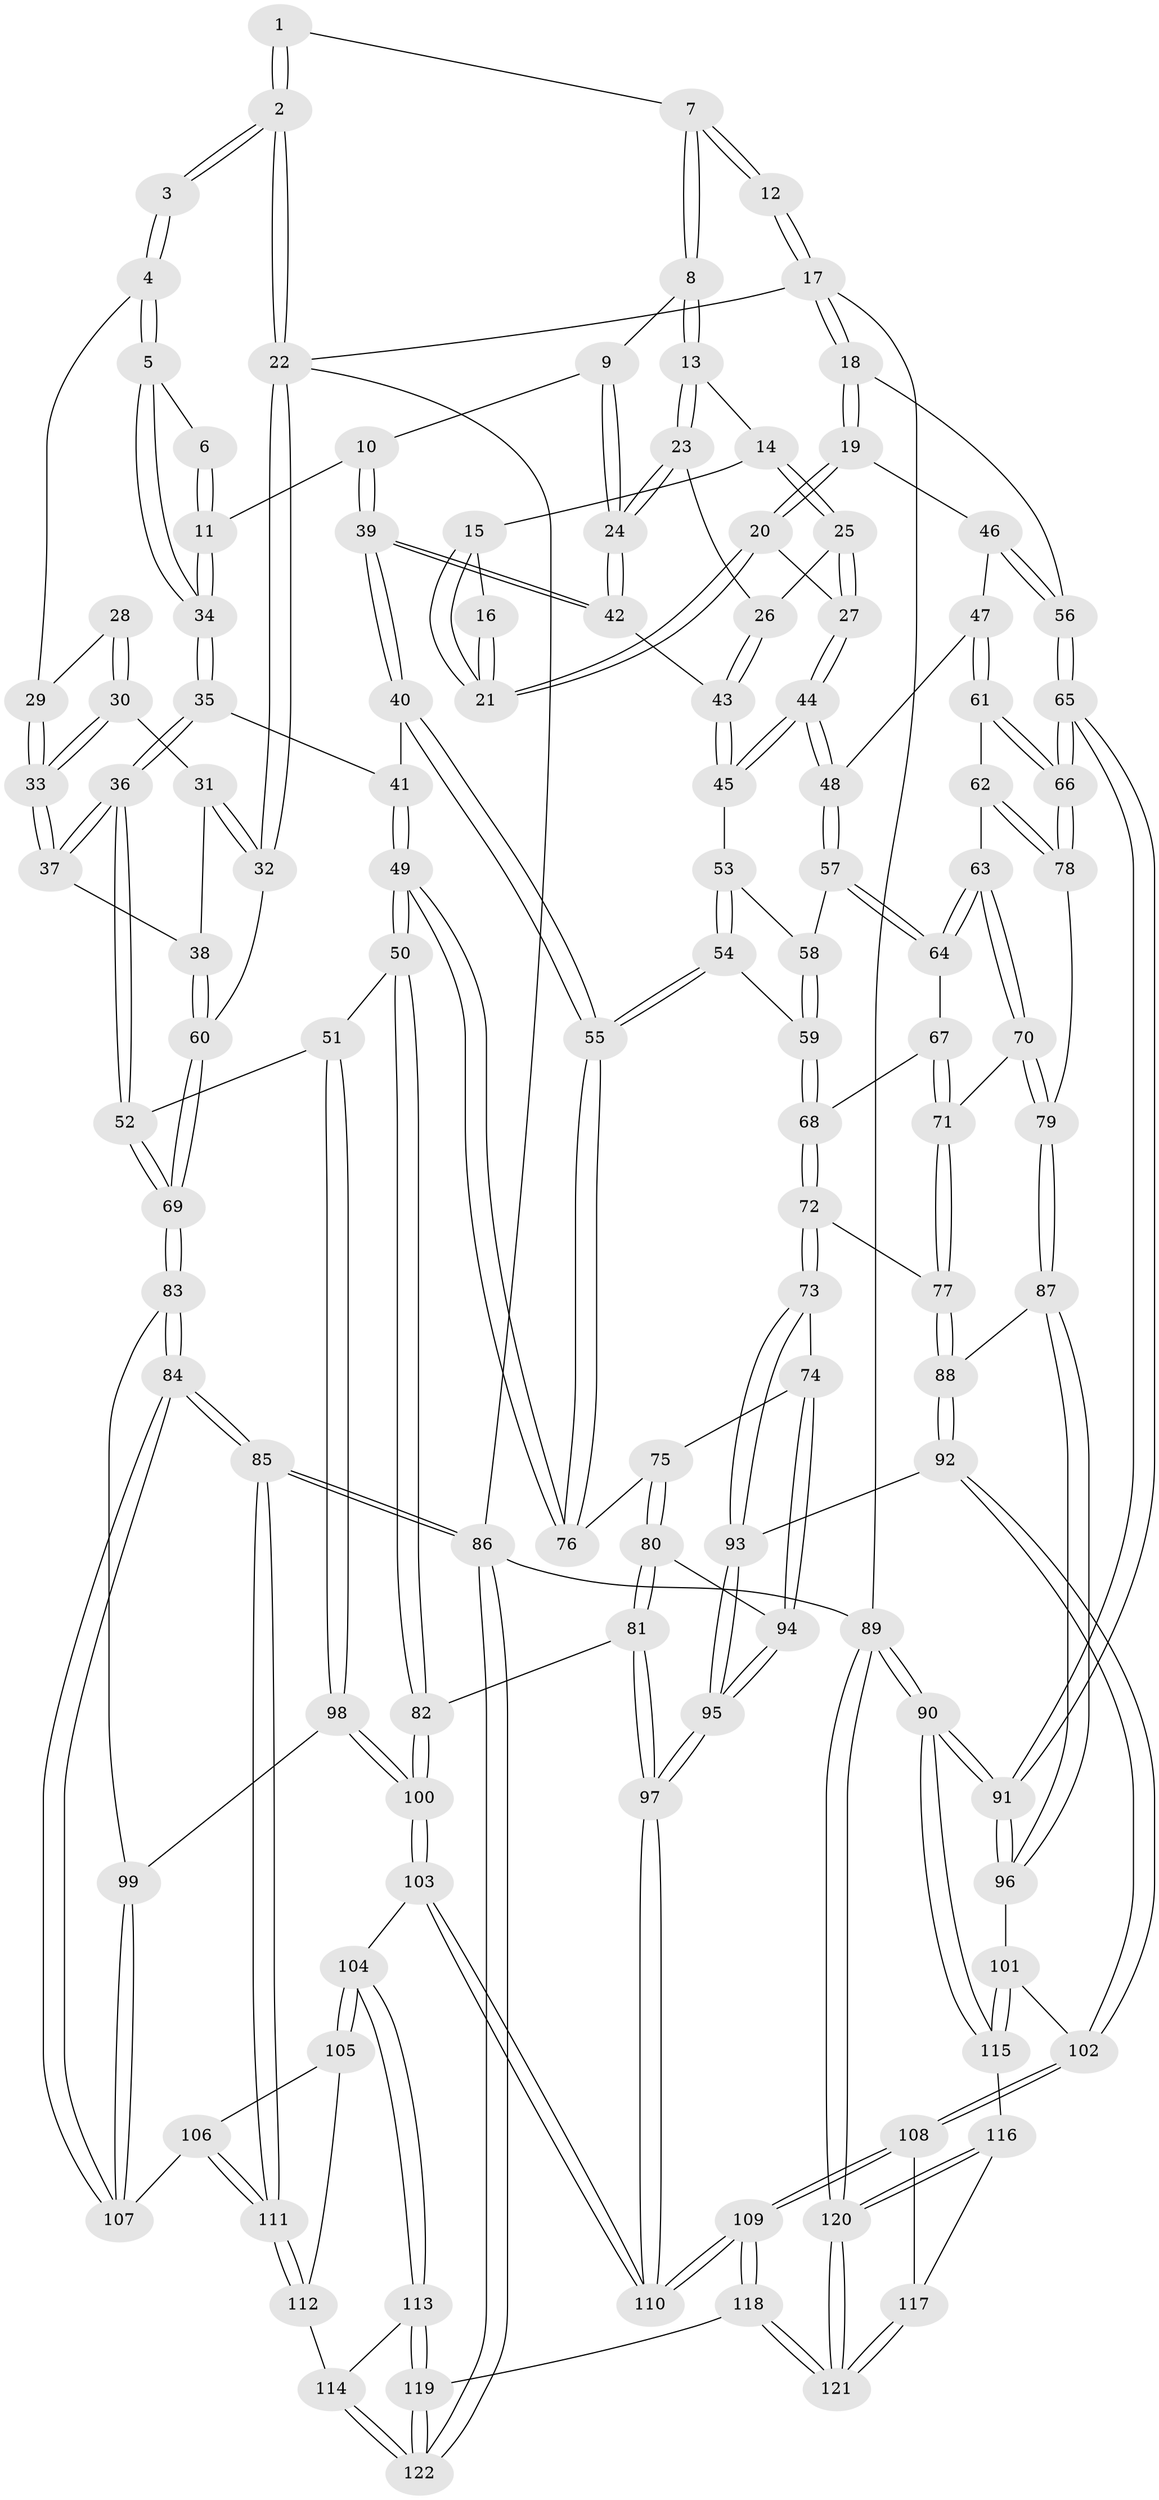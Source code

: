 // Generated by graph-tools (version 1.1) at 2025/59/03/09/25 04:59:44]
// undirected, 122 vertices, 302 edges
graph export_dot {
graph [start="1"]
  node [color=gray90,style=filled];
  1 [pos="+0.36469509373324993+0"];
  2 [pos="+0+0"];
  3 [pos="+0+0"];
  4 [pos="+0.24068903017461865+0.10969931539396814"];
  5 [pos="+0.25082226015922987+0.10899318492785348"];
  6 [pos="+0.3438544622825649+0"];
  7 [pos="+0.6081857177756824+0"];
  8 [pos="+0.6095426955011733+0"];
  9 [pos="+0.582511155676564+0"];
  10 [pos="+0.44344565363111765+0.15679386446909496"];
  11 [pos="+0.40933254071113395+0.148212987575065"];
  12 [pos="+1+0"];
  13 [pos="+0.7004948290638285+7.601737158782822e-05"];
  14 [pos="+0.7646321728067382+0.05727636852269948"];
  15 [pos="+0.8656275654537205+0.05172550359493756"];
  16 [pos="+0.9830438646908556+0"];
  17 [pos="+1+0"];
  18 [pos="+1+0.14005365052818544"];
  19 [pos="+0.9805063506538465+0.1764931562291395"];
  20 [pos="+0.9398753267260578+0.1729618300295881"];
  21 [pos="+0.9174439524714232+0.12399389049247911"];
  22 [pos="+0+0"];
  23 [pos="+0.6589383879514105+0.13593295384334916"];
  24 [pos="+0.5641339278208997+0.21954874591760165"];
  25 [pos="+0.775598995937944+0.09657263317518407"];
  26 [pos="+0.7592603768429995+0.20563838878715415"];
  27 [pos="+0.9224535303914646+0.1806610161323257"];
  28 [pos="+0.09868180837680136+0.09257428449521758"];
  29 [pos="+0.2032486857926529+0.1283769373234632"];
  30 [pos="+0.0669727738020452+0.1870820023696353"];
  31 [pos="+0.05773121725577906+0.18662127408321427"];
  32 [pos="+0+0.12467346859419373"];
  33 [pos="+0.135568741298701+0.25122520271333443"];
  34 [pos="+0.31949988451961436+0.17192583843911763"];
  35 [pos="+0.3145261894563591+0.19026269059496717"];
  36 [pos="+0.15894539910561883+0.3267830222524266"];
  37 [pos="+0.15431202308131145+0.32268249395716814"];
  38 [pos="+0+0.33327460362473144"];
  39 [pos="+0.5343766951058133+0.24980811289239455"];
  40 [pos="+0.5327425123288749+0.33042368756832385"];
  41 [pos="+0.33555499928632715+0.25216309261112857"];
  42 [pos="+0.5632295987706247+0.22106107309652123"];
  43 [pos="+0.7634588241171434+0.2210704271089374"];
  44 [pos="+0.8150437807472892+0.26898146087138547"];
  45 [pos="+0.7897788243110079+0.25748349568201623"];
  46 [pos="+0.9448861517018691+0.32343370454666753"];
  47 [pos="+0.8830878534799599+0.35783167398909677"];
  48 [pos="+0.833126343304397+0.3312176157571923"];
  49 [pos="+0.2930902830615178+0.4802588419346791"];
  50 [pos="+0.2748072610145463+0.49167807668546454"];
  51 [pos="+0.25562354753800665+0.49272628590100165"];
  52 [pos="+0.23830718869966844+0.4783659593798884"];
  53 [pos="+0.7094164037206996+0.2974056861014019"];
  54 [pos="+0.5716701387596111+0.34036941745466537"];
  55 [pos="+0.5328794833247367+0.33149782350293583"];
  56 [pos="+1+0.3755503971649369"];
  57 [pos="+0.793964555320322+0.3852995043760023"];
  58 [pos="+0.7245960654371758+0.35929450352493775"];
  59 [pos="+0.6366922208005642+0.3845757061831066"];
  60 [pos="+0+0.35962248961657617"];
  61 [pos="+0.96468522812288+0.47779354395701"];
  62 [pos="+0.8608752609322825+0.5030743619749906"];
  63 [pos="+0.8559779312822541+0.5030333730436752"];
  64 [pos="+0.789520891871237+0.39479430464666265"];
  65 [pos="+1+0.5561253832662646"];
  66 [pos="+1+0.5415310780273432"];
  67 [pos="+0.7722605722494597+0.40873416509252275"];
  68 [pos="+0.6920223466890526+0.434627421763453"];
  69 [pos="+0+0.49882994324301894"];
  70 [pos="+0.7901926679749984+0.5364145485567081"];
  71 [pos="+0.775607880534175+0.5349121876545275"];
  72 [pos="+0.692400539599213+0.5493256020042251"];
  73 [pos="+0.6793077454937418+0.5598214354055616"];
  74 [pos="+0.6522363429663789+0.5652175207759553"];
  75 [pos="+0.5254854765752613+0.475505582645705"];
  76 [pos="+0.4819872806530639+0.40777853221610144"];
  77 [pos="+0.7172869151714016+0.5482123159567938"];
  78 [pos="+0.8707142846364677+0.6146580087464351"];
  79 [pos="+0.8401556623301465+0.6375622490418016"];
  80 [pos="+0.5082467069233386+0.6362000819806439"];
  81 [pos="+0.4601202668249639+0.698520546449753"];
  82 [pos="+0.43479318597096467+0.6852696246332162"];
  83 [pos="+0+0.5406867495861951"];
  84 [pos="+0+0.709500087350596"];
  85 [pos="+0+0.8539413993561981"];
  86 [pos="+0+1"];
  87 [pos="+0.8250999237786408+0.6825801568933014"];
  88 [pos="+0.8238602137217662+0.6827944316182385"];
  89 [pos="+1+1"];
  90 [pos="+1+0.7356301273223375"];
  91 [pos="+1+0.7325230146738015"];
  92 [pos="+0.747915353361236+0.7103656312360231"];
  93 [pos="+0.7423456499270212+0.7075748080717023"];
  94 [pos="+0.6323863106161041+0.5933540388166745"];
  95 [pos="+0.6190592050131934+0.7232202187114785"];
  96 [pos="+0.8661223978307211+0.7142737518948392"];
  97 [pos="+0.5256110391940221+0.8067507216453692"];
  98 [pos="+0.20220339110739924+0.5972092460291125"];
  99 [pos="+0.1533077387672889+0.6482768032894916"];
  100 [pos="+0.30045082191146544+0.7663710096424469"];
  101 [pos="+0.8428357235037695+0.8461441881842215"];
  102 [pos="+0.7480077513507546+0.7633818592944317"];
  103 [pos="+0.28335597664494633+0.8257257067526329"];
  104 [pos="+0.2591794713569853+0.8443891197972657"];
  105 [pos="+0.15050405551106585+0.786349783175511"];
  106 [pos="+0.1393681955613822+0.6949054135202333"];
  107 [pos="+0.1484570423017489+0.6597001134454874"];
  108 [pos="+0.670102273308683+0.8732299276044735"];
  109 [pos="+0.5365162559953864+0.8859225679390609"];
  110 [pos="+0.5279145370076369+0.8616252861004869"];
  111 [pos="+0+0.8178449033997277"];
  112 [pos="+0.14215804120929432+0.7946415550467943"];
  113 [pos="+0.25710955013433767+0.8890369127182427"];
  114 [pos="+0.08189187430825823+0.9244462525797975"];
  115 [pos="+0.8505380792980226+0.8728280520949468"];
  116 [pos="+0.8442523609255992+0.885531653046799"];
  117 [pos="+0.7827785199391684+0.9177037172278267"];
  118 [pos="+0.47435025513611906+1"];
  119 [pos="+0.33471256717960735+1"];
  120 [pos="+1+1"];
  121 [pos="+0.7470343636667441+1"];
  122 [pos="+0+1"];
  1 -- 2;
  1 -- 2;
  1 -- 7;
  2 -- 3;
  2 -- 3;
  2 -- 22;
  2 -- 22;
  3 -- 4;
  3 -- 4;
  4 -- 5;
  4 -- 5;
  4 -- 29;
  5 -- 6;
  5 -- 34;
  5 -- 34;
  6 -- 11;
  6 -- 11;
  7 -- 8;
  7 -- 8;
  7 -- 12;
  7 -- 12;
  8 -- 9;
  8 -- 13;
  8 -- 13;
  9 -- 10;
  9 -- 24;
  9 -- 24;
  10 -- 11;
  10 -- 39;
  10 -- 39;
  11 -- 34;
  11 -- 34;
  12 -- 17;
  12 -- 17;
  13 -- 14;
  13 -- 23;
  13 -- 23;
  14 -- 15;
  14 -- 25;
  14 -- 25;
  15 -- 16;
  15 -- 21;
  15 -- 21;
  16 -- 21;
  16 -- 21;
  17 -- 18;
  17 -- 18;
  17 -- 22;
  17 -- 89;
  18 -- 19;
  18 -- 19;
  18 -- 56;
  19 -- 20;
  19 -- 20;
  19 -- 46;
  20 -- 21;
  20 -- 21;
  20 -- 27;
  22 -- 32;
  22 -- 32;
  22 -- 86;
  23 -- 24;
  23 -- 24;
  23 -- 26;
  24 -- 42;
  24 -- 42;
  25 -- 26;
  25 -- 27;
  25 -- 27;
  26 -- 43;
  26 -- 43;
  27 -- 44;
  27 -- 44;
  28 -- 29;
  28 -- 30;
  28 -- 30;
  29 -- 33;
  29 -- 33;
  30 -- 31;
  30 -- 33;
  30 -- 33;
  31 -- 32;
  31 -- 32;
  31 -- 38;
  32 -- 60;
  33 -- 37;
  33 -- 37;
  34 -- 35;
  34 -- 35;
  35 -- 36;
  35 -- 36;
  35 -- 41;
  36 -- 37;
  36 -- 37;
  36 -- 52;
  36 -- 52;
  37 -- 38;
  38 -- 60;
  38 -- 60;
  39 -- 40;
  39 -- 40;
  39 -- 42;
  39 -- 42;
  40 -- 41;
  40 -- 55;
  40 -- 55;
  41 -- 49;
  41 -- 49;
  42 -- 43;
  43 -- 45;
  43 -- 45;
  44 -- 45;
  44 -- 45;
  44 -- 48;
  44 -- 48;
  45 -- 53;
  46 -- 47;
  46 -- 56;
  46 -- 56;
  47 -- 48;
  47 -- 61;
  47 -- 61;
  48 -- 57;
  48 -- 57;
  49 -- 50;
  49 -- 50;
  49 -- 76;
  49 -- 76;
  50 -- 51;
  50 -- 82;
  50 -- 82;
  51 -- 52;
  51 -- 98;
  51 -- 98;
  52 -- 69;
  52 -- 69;
  53 -- 54;
  53 -- 54;
  53 -- 58;
  54 -- 55;
  54 -- 55;
  54 -- 59;
  55 -- 76;
  55 -- 76;
  56 -- 65;
  56 -- 65;
  57 -- 58;
  57 -- 64;
  57 -- 64;
  58 -- 59;
  58 -- 59;
  59 -- 68;
  59 -- 68;
  60 -- 69;
  60 -- 69;
  61 -- 62;
  61 -- 66;
  61 -- 66;
  62 -- 63;
  62 -- 78;
  62 -- 78;
  63 -- 64;
  63 -- 64;
  63 -- 70;
  63 -- 70;
  64 -- 67;
  65 -- 66;
  65 -- 66;
  65 -- 91;
  65 -- 91;
  66 -- 78;
  66 -- 78;
  67 -- 68;
  67 -- 71;
  67 -- 71;
  68 -- 72;
  68 -- 72;
  69 -- 83;
  69 -- 83;
  70 -- 71;
  70 -- 79;
  70 -- 79;
  71 -- 77;
  71 -- 77;
  72 -- 73;
  72 -- 73;
  72 -- 77;
  73 -- 74;
  73 -- 93;
  73 -- 93;
  74 -- 75;
  74 -- 94;
  74 -- 94;
  75 -- 76;
  75 -- 80;
  75 -- 80;
  77 -- 88;
  77 -- 88;
  78 -- 79;
  79 -- 87;
  79 -- 87;
  80 -- 81;
  80 -- 81;
  80 -- 94;
  81 -- 82;
  81 -- 97;
  81 -- 97;
  82 -- 100;
  82 -- 100;
  83 -- 84;
  83 -- 84;
  83 -- 99;
  84 -- 85;
  84 -- 85;
  84 -- 107;
  84 -- 107;
  85 -- 86;
  85 -- 86;
  85 -- 111;
  85 -- 111;
  86 -- 122;
  86 -- 122;
  86 -- 89;
  87 -- 88;
  87 -- 96;
  87 -- 96;
  88 -- 92;
  88 -- 92;
  89 -- 90;
  89 -- 90;
  89 -- 120;
  89 -- 120;
  90 -- 91;
  90 -- 91;
  90 -- 115;
  90 -- 115;
  91 -- 96;
  91 -- 96;
  92 -- 93;
  92 -- 102;
  92 -- 102;
  93 -- 95;
  93 -- 95;
  94 -- 95;
  94 -- 95;
  95 -- 97;
  95 -- 97;
  96 -- 101;
  97 -- 110;
  97 -- 110;
  98 -- 99;
  98 -- 100;
  98 -- 100;
  99 -- 107;
  99 -- 107;
  100 -- 103;
  100 -- 103;
  101 -- 102;
  101 -- 115;
  101 -- 115;
  102 -- 108;
  102 -- 108;
  103 -- 104;
  103 -- 110;
  103 -- 110;
  104 -- 105;
  104 -- 105;
  104 -- 113;
  104 -- 113;
  105 -- 106;
  105 -- 112;
  106 -- 107;
  106 -- 111;
  106 -- 111;
  108 -- 109;
  108 -- 109;
  108 -- 117;
  109 -- 110;
  109 -- 110;
  109 -- 118;
  109 -- 118;
  111 -- 112;
  111 -- 112;
  112 -- 114;
  113 -- 114;
  113 -- 119;
  113 -- 119;
  114 -- 122;
  114 -- 122;
  115 -- 116;
  116 -- 117;
  116 -- 120;
  116 -- 120;
  117 -- 121;
  117 -- 121;
  118 -- 119;
  118 -- 121;
  118 -- 121;
  119 -- 122;
  119 -- 122;
  120 -- 121;
  120 -- 121;
}
